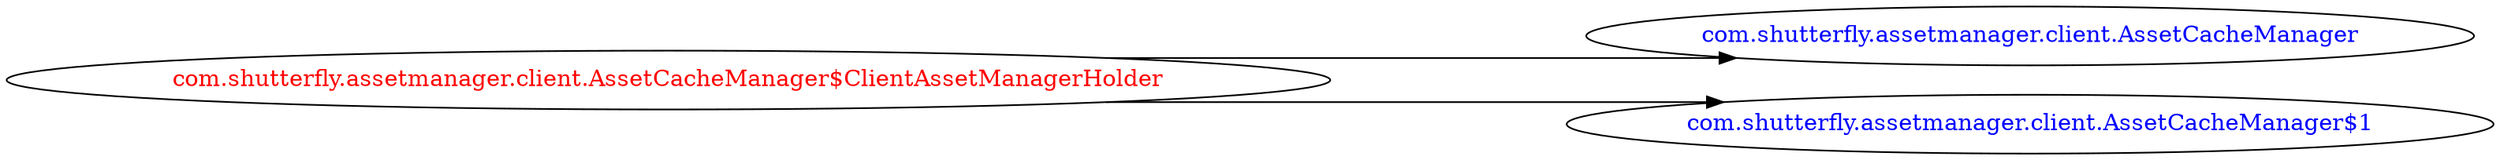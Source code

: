 digraph dependencyGraph {
 concentrate=true;
 ranksep="2.0";
 rankdir="LR"; 
 splines="ortho";
"com.shutterfly.assetmanager.client.AssetCacheManager$ClientAssetManagerHolder" [fontcolor="red"];
"com.shutterfly.assetmanager.client.AssetCacheManager" [ fontcolor="blue" ];
"com.shutterfly.assetmanager.client.AssetCacheManager$ClientAssetManagerHolder"->"com.shutterfly.assetmanager.client.AssetCacheManager";
"com.shutterfly.assetmanager.client.AssetCacheManager$1" [ fontcolor="blue" ];
"com.shutterfly.assetmanager.client.AssetCacheManager$ClientAssetManagerHolder"->"com.shutterfly.assetmanager.client.AssetCacheManager$1";
}